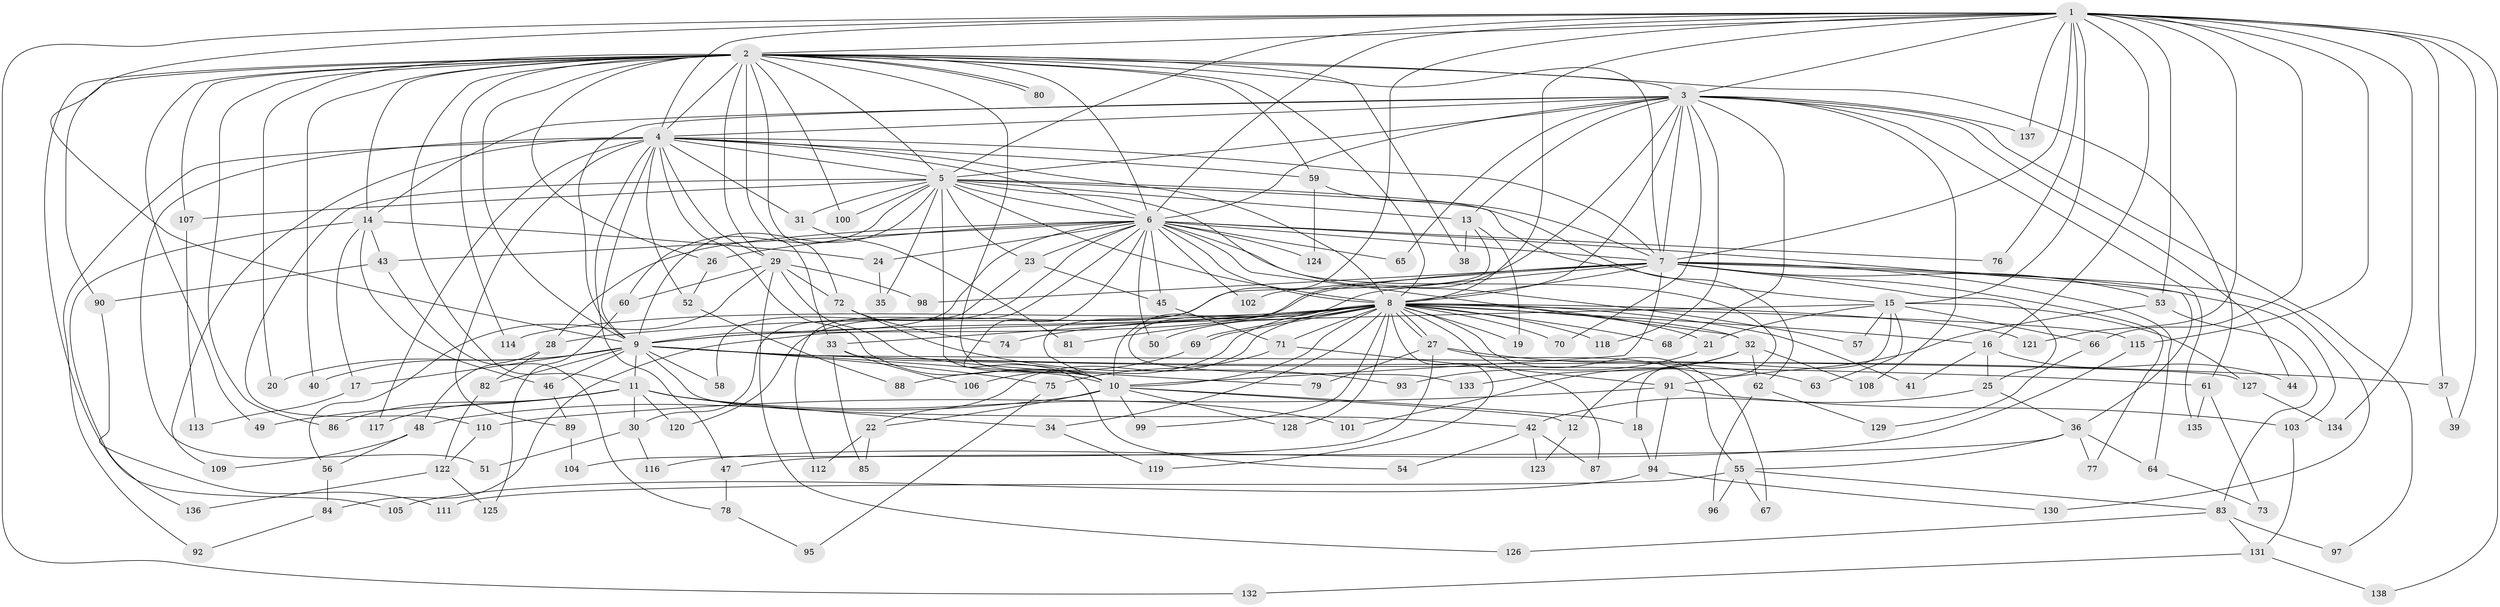 // Generated by graph-tools (version 1.1) at 2025/44/03/09/25 04:44:56]
// undirected, 138 vertices, 301 edges
graph export_dot {
graph [start="1"]
  node [color=gray90,style=filled];
  1;
  2;
  3;
  4;
  5;
  6;
  7;
  8;
  9;
  10;
  11;
  12;
  13;
  14;
  15;
  16;
  17;
  18;
  19;
  20;
  21;
  22;
  23;
  24;
  25;
  26;
  27;
  28;
  29;
  30;
  31;
  32;
  33;
  34;
  35;
  36;
  37;
  38;
  39;
  40;
  41;
  42;
  43;
  44;
  45;
  46;
  47;
  48;
  49;
  50;
  51;
  52;
  53;
  54;
  55;
  56;
  57;
  58;
  59;
  60;
  61;
  62;
  63;
  64;
  65;
  66;
  67;
  68;
  69;
  70;
  71;
  72;
  73;
  74;
  75;
  76;
  77;
  78;
  79;
  80;
  81;
  82;
  83;
  84;
  85;
  86;
  87;
  88;
  89;
  90;
  91;
  92;
  93;
  94;
  95;
  96;
  97;
  98;
  99;
  100;
  101;
  102;
  103;
  104;
  105;
  106;
  107;
  108;
  109;
  110;
  111;
  112;
  113;
  114;
  115;
  116;
  117;
  118;
  119;
  120;
  121;
  122;
  123;
  124;
  125;
  126;
  127;
  128;
  129;
  130;
  131;
  132;
  133;
  134;
  135;
  136;
  137;
  138;
  1 -- 2;
  1 -- 3;
  1 -- 4;
  1 -- 5;
  1 -- 6;
  1 -- 7;
  1 -- 8;
  1 -- 9;
  1 -- 10;
  1 -- 15;
  1 -- 16;
  1 -- 37;
  1 -- 39;
  1 -- 53;
  1 -- 66;
  1 -- 76;
  1 -- 115;
  1 -- 121;
  1 -- 132;
  1 -- 134;
  1 -- 137;
  1 -- 138;
  2 -- 3;
  2 -- 4;
  2 -- 5;
  2 -- 6;
  2 -- 7;
  2 -- 8;
  2 -- 9;
  2 -- 10;
  2 -- 11;
  2 -- 14;
  2 -- 20;
  2 -- 26;
  2 -- 29;
  2 -- 33;
  2 -- 38;
  2 -- 40;
  2 -- 49;
  2 -- 59;
  2 -- 61;
  2 -- 72;
  2 -- 80;
  2 -- 80;
  2 -- 86;
  2 -- 90;
  2 -- 100;
  2 -- 105;
  2 -- 107;
  2 -- 114;
  3 -- 4;
  3 -- 5;
  3 -- 6;
  3 -- 7;
  3 -- 8;
  3 -- 9;
  3 -- 10;
  3 -- 13;
  3 -- 14;
  3 -- 44;
  3 -- 65;
  3 -- 68;
  3 -- 70;
  3 -- 97;
  3 -- 108;
  3 -- 118;
  3 -- 135;
  3 -- 137;
  4 -- 5;
  4 -- 6;
  4 -- 7;
  4 -- 8;
  4 -- 9;
  4 -- 10;
  4 -- 29;
  4 -- 31;
  4 -- 47;
  4 -- 51;
  4 -- 52;
  4 -- 59;
  4 -- 89;
  4 -- 92;
  4 -- 109;
  4 -- 117;
  5 -- 6;
  5 -- 7;
  5 -- 8;
  5 -- 9;
  5 -- 10;
  5 -- 12;
  5 -- 13;
  5 -- 15;
  5 -- 23;
  5 -- 31;
  5 -- 35;
  5 -- 60;
  5 -- 100;
  5 -- 107;
  5 -- 110;
  6 -- 7;
  6 -- 8;
  6 -- 9;
  6 -- 10;
  6 -- 23;
  6 -- 24;
  6 -- 26;
  6 -- 28;
  6 -- 30;
  6 -- 32;
  6 -- 36;
  6 -- 43;
  6 -- 45;
  6 -- 50;
  6 -- 57;
  6 -- 65;
  6 -- 76;
  6 -- 102;
  6 -- 112;
  6 -- 124;
  7 -- 8;
  7 -- 9;
  7 -- 10;
  7 -- 25;
  7 -- 53;
  7 -- 64;
  7 -- 77;
  7 -- 98;
  7 -- 102;
  7 -- 103;
  7 -- 130;
  7 -- 133;
  8 -- 9;
  8 -- 10;
  8 -- 16;
  8 -- 19;
  8 -- 21;
  8 -- 22;
  8 -- 27;
  8 -- 27;
  8 -- 28;
  8 -- 32;
  8 -- 33;
  8 -- 34;
  8 -- 41;
  8 -- 50;
  8 -- 67;
  8 -- 68;
  8 -- 69;
  8 -- 69;
  8 -- 70;
  8 -- 71;
  8 -- 74;
  8 -- 81;
  8 -- 87;
  8 -- 99;
  8 -- 106;
  8 -- 114;
  8 -- 115;
  8 -- 118;
  8 -- 119;
  8 -- 121;
  8 -- 128;
  9 -- 10;
  9 -- 11;
  9 -- 17;
  9 -- 20;
  9 -- 37;
  9 -- 40;
  9 -- 42;
  9 -- 46;
  9 -- 58;
  9 -- 61;
  9 -- 75;
  9 -- 82;
  9 -- 127;
  10 -- 12;
  10 -- 18;
  10 -- 22;
  10 -- 48;
  10 -- 99;
  10 -- 128;
  11 -- 30;
  11 -- 34;
  11 -- 49;
  11 -- 86;
  11 -- 101;
  11 -- 117;
  11 -- 120;
  12 -- 123;
  13 -- 19;
  13 -- 38;
  13 -- 120;
  14 -- 17;
  14 -- 24;
  14 -- 43;
  14 -- 46;
  14 -- 136;
  15 -- 18;
  15 -- 21;
  15 -- 57;
  15 -- 63;
  15 -- 66;
  15 -- 84;
  15 -- 127;
  16 -- 25;
  16 -- 41;
  16 -- 44;
  17 -- 113;
  18 -- 94;
  21 -- 93;
  22 -- 85;
  22 -- 112;
  23 -- 45;
  23 -- 58;
  24 -- 35;
  25 -- 36;
  25 -- 42;
  26 -- 52;
  27 -- 55;
  27 -- 63;
  27 -- 79;
  27 -- 104;
  28 -- 48;
  28 -- 82;
  29 -- 56;
  29 -- 60;
  29 -- 72;
  29 -- 79;
  29 -- 98;
  29 -- 126;
  30 -- 51;
  30 -- 116;
  31 -- 81;
  32 -- 62;
  32 -- 101;
  32 -- 108;
  32 -- 133;
  33 -- 54;
  33 -- 85;
  33 -- 106;
  34 -- 119;
  36 -- 47;
  36 -- 55;
  36 -- 64;
  36 -- 77;
  37 -- 39;
  42 -- 54;
  42 -- 87;
  42 -- 123;
  43 -- 78;
  43 -- 90;
  45 -- 71;
  46 -- 89;
  47 -- 78;
  48 -- 56;
  48 -- 109;
  52 -- 88;
  53 -- 83;
  53 -- 91;
  55 -- 67;
  55 -- 83;
  55 -- 96;
  55 -- 111;
  56 -- 84;
  59 -- 62;
  59 -- 124;
  60 -- 125;
  61 -- 73;
  61 -- 135;
  62 -- 96;
  62 -- 129;
  64 -- 73;
  66 -- 129;
  69 -- 88;
  71 -- 75;
  71 -- 91;
  72 -- 74;
  72 -- 93;
  75 -- 95;
  78 -- 95;
  82 -- 122;
  83 -- 97;
  83 -- 126;
  83 -- 131;
  84 -- 92;
  89 -- 104;
  90 -- 111;
  91 -- 94;
  91 -- 103;
  91 -- 110;
  94 -- 105;
  94 -- 130;
  103 -- 131;
  107 -- 113;
  110 -- 122;
  115 -- 116;
  122 -- 125;
  122 -- 136;
  127 -- 134;
  131 -- 132;
  131 -- 138;
}
